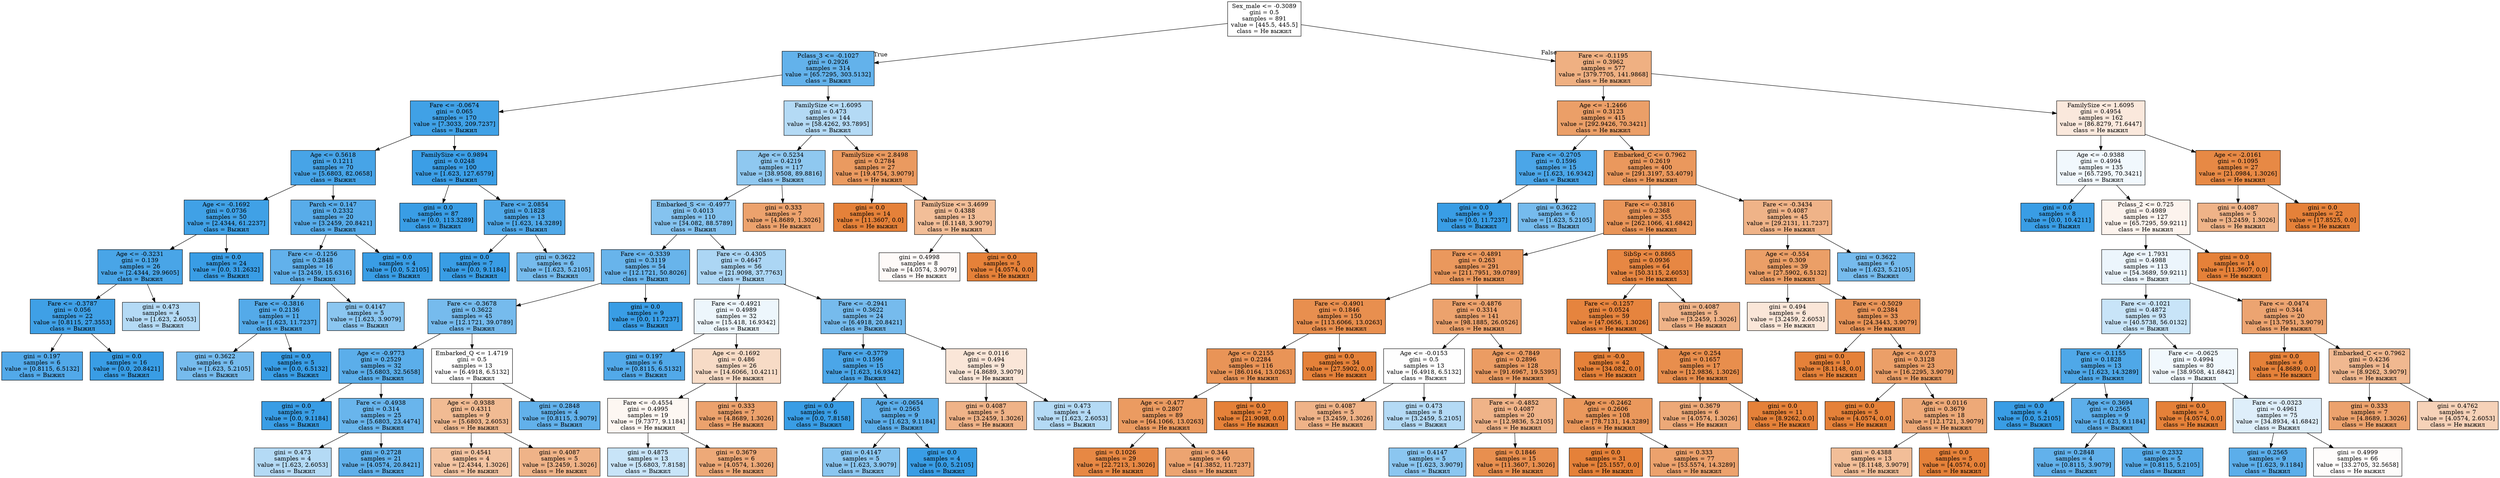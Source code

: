 digraph Tree {
node [shape=box, style="filled", color="black"] ;
0 [label="Sex_male <= -0.3089\ngini = 0.5\nsamples = 891\nvalue = [445.5, 445.5]\nclass = Не выжил", fillcolor="#e5813900"] ;
1 [label="Pclass_3 <= -0.1027\ngini = 0.2926\nsamples = 314\nvalue = [65.7295, 303.5132]\nclass = Выжил", fillcolor="#399de5c8"] ;
0 -> 1 [labeldistance=2.5, labelangle=45, headlabel="True"] ;
2 [label="Fare <= -0.0674\ngini = 0.065\nsamples = 170\nvalue = [7.3033, 209.7237]\nclass = Выжил", fillcolor="#399de5f6"] ;
1 -> 2 ;
3 [label="Age <= 0.5618\ngini = 0.1211\nsamples = 70\nvalue = [5.6803, 82.0658]\nclass = Выжил", fillcolor="#399de5ed"] ;
2 -> 3 ;
4 [label="Age <= -0.1692\ngini = 0.0736\nsamples = 50\nvalue = [2.4344, 61.2237]\nclass = Выжил", fillcolor="#399de5f5"] ;
3 -> 4 ;
5 [label="Age <= -0.3231\ngini = 0.139\nsamples = 26\nvalue = [2.4344, 29.9605]\nclass = Выжил", fillcolor="#399de5ea"] ;
4 -> 5 ;
6 [label="Fare <= -0.3787\ngini = 0.056\nsamples = 22\nvalue = [0.8115, 27.3553]\nclass = Выжил", fillcolor="#399de5f7"] ;
5 -> 6 ;
7 [label="gini = 0.197\nsamples = 6\nvalue = [0.8115, 6.5132]\nclass = Выжил", fillcolor="#399de5df"] ;
6 -> 7 ;
8 [label="gini = 0.0\nsamples = 16\nvalue = [0.0, 20.8421]\nclass = Выжил", fillcolor="#399de5ff"] ;
6 -> 8 ;
9 [label="gini = 0.473\nsamples = 4\nvalue = [1.623, 2.6053]\nclass = Выжил", fillcolor="#399de560"] ;
5 -> 9 ;
10 [label="gini = 0.0\nsamples = 24\nvalue = [0.0, 31.2632]\nclass = Выжил", fillcolor="#399de5ff"] ;
4 -> 10 ;
11 [label="Parch <= 0.147\ngini = 0.2332\nsamples = 20\nvalue = [3.2459, 20.8421]\nclass = Выжил", fillcolor="#399de5d7"] ;
3 -> 11 ;
12 [label="Fare <= -0.1256\ngini = 0.2848\nsamples = 16\nvalue = [3.2459, 15.6316]\nclass = Выжил", fillcolor="#399de5ca"] ;
11 -> 12 ;
13 [label="Fare <= -0.3816\ngini = 0.2136\nsamples = 11\nvalue = [1.623, 11.7237]\nclass = Выжил", fillcolor="#399de5dc"] ;
12 -> 13 ;
14 [label="gini = 0.3622\nsamples = 6\nvalue = [1.623, 5.2105]\nclass = Выжил", fillcolor="#399de5b0"] ;
13 -> 14 ;
15 [label="gini = 0.0\nsamples = 5\nvalue = [0.0, 6.5132]\nclass = Выжил", fillcolor="#399de5ff"] ;
13 -> 15 ;
16 [label="gini = 0.4147\nsamples = 5\nvalue = [1.623, 3.9079]\nclass = Выжил", fillcolor="#399de595"] ;
12 -> 16 ;
17 [label="gini = 0.0\nsamples = 4\nvalue = [0.0, 5.2105]\nclass = Выжил", fillcolor="#399de5ff"] ;
11 -> 17 ;
18 [label="FamilySize <= 0.9894\ngini = 0.0248\nsamples = 100\nvalue = [1.623, 127.6579]\nclass = Выжил", fillcolor="#399de5fc"] ;
2 -> 18 ;
19 [label="gini = 0.0\nsamples = 87\nvalue = [0.0, 113.3289]\nclass = Выжил", fillcolor="#399de5ff"] ;
18 -> 19 ;
20 [label="Fare <= 2.0854\ngini = 0.1828\nsamples = 13\nvalue = [1.623, 14.3289]\nclass = Выжил", fillcolor="#399de5e2"] ;
18 -> 20 ;
21 [label="gini = 0.0\nsamples = 7\nvalue = [0.0, 9.1184]\nclass = Выжил", fillcolor="#399de5ff"] ;
20 -> 21 ;
22 [label="gini = 0.3622\nsamples = 6\nvalue = [1.623, 5.2105]\nclass = Выжил", fillcolor="#399de5b0"] ;
20 -> 22 ;
23 [label="FamilySize <= 1.6095\ngini = 0.473\nsamples = 144\nvalue = [58.4262, 93.7895]\nclass = Выжил", fillcolor="#399de560"] ;
1 -> 23 ;
24 [label="Age <= 0.5234\ngini = 0.4219\nsamples = 117\nvalue = [38.9508, 89.8816]\nclass = Выжил", fillcolor="#399de590"] ;
23 -> 24 ;
25 [label="Embarked_S <= -0.4977\ngini = 0.4013\nsamples = 110\nvalue = [34.082, 88.5789]\nclass = Выжил", fillcolor="#399de59d"] ;
24 -> 25 ;
26 [label="Fare <= -0.3339\ngini = 0.3119\nsamples = 54\nvalue = [12.1721, 50.8026]\nclass = Выжил", fillcolor="#399de5c2"] ;
25 -> 26 ;
27 [label="Fare <= -0.3678\ngini = 0.3622\nsamples = 45\nvalue = [12.1721, 39.0789]\nclass = Выжил", fillcolor="#399de5b0"] ;
26 -> 27 ;
28 [label="Age <= -0.9773\ngini = 0.2529\nsamples = 32\nvalue = [5.6803, 32.5658]\nclass = Выжил", fillcolor="#399de5d3"] ;
27 -> 28 ;
29 [label="gini = 0.0\nsamples = 7\nvalue = [0.0, 9.1184]\nclass = Выжил", fillcolor="#399de5ff"] ;
28 -> 29 ;
30 [label="Fare <= -0.4938\ngini = 0.314\nsamples = 25\nvalue = [5.6803, 23.4474]\nclass = Выжил", fillcolor="#399de5c1"] ;
28 -> 30 ;
31 [label="gini = 0.473\nsamples = 4\nvalue = [1.623, 2.6053]\nclass = Выжил", fillcolor="#399de560"] ;
30 -> 31 ;
32 [label="gini = 0.2728\nsamples = 21\nvalue = [4.0574, 20.8421]\nclass = Выжил", fillcolor="#399de5cd"] ;
30 -> 32 ;
33 [label="Embarked_Q <= 1.4719\ngini = 0.5\nsamples = 13\nvalue = [6.4918, 6.5132]\nclass = Выжил", fillcolor="#399de501"] ;
27 -> 33 ;
34 [label="Age <= -0.9388\ngini = 0.4311\nsamples = 9\nvalue = [5.6803, 2.6053]\nclass = Не выжил", fillcolor="#e581398a"] ;
33 -> 34 ;
35 [label="gini = 0.4541\nsamples = 4\nvalue = [2.4344, 1.3026]\nclass = Не выжил", fillcolor="#e5813977"] ;
34 -> 35 ;
36 [label="gini = 0.4087\nsamples = 5\nvalue = [3.2459, 1.3026]\nclass = Не выжил", fillcolor="#e5813999"] ;
34 -> 36 ;
37 [label="gini = 0.2848\nsamples = 4\nvalue = [0.8115, 3.9079]\nclass = Выжил", fillcolor="#399de5ca"] ;
33 -> 37 ;
38 [label="gini = 0.0\nsamples = 9\nvalue = [0.0, 11.7237]\nclass = Выжил", fillcolor="#399de5ff"] ;
26 -> 38 ;
39 [label="Fare <= -0.4305\ngini = 0.4647\nsamples = 56\nvalue = [21.9098, 37.7763]\nclass = Выжил", fillcolor="#399de56b"] ;
25 -> 39 ;
40 [label="Fare <= -0.4921\ngini = 0.4989\nsamples = 32\nvalue = [15.418, 16.9342]\nclass = Выжил", fillcolor="#399de517"] ;
39 -> 40 ;
41 [label="gini = 0.197\nsamples = 6\nvalue = [0.8115, 6.5132]\nclass = Выжил", fillcolor="#399de5df"] ;
40 -> 41 ;
42 [label="Age <= -0.1692\ngini = 0.486\nsamples = 26\nvalue = [14.6066, 10.4211]\nclass = Не выжил", fillcolor="#e5813949"] ;
40 -> 42 ;
43 [label="Fare <= -0.4554\ngini = 0.4995\nsamples = 19\nvalue = [9.7377, 9.1184]\nclass = Не выжил", fillcolor="#e5813910"] ;
42 -> 43 ;
44 [label="gini = 0.4875\nsamples = 13\nvalue = [5.6803, 7.8158]\nclass = Выжил", fillcolor="#399de546"] ;
43 -> 44 ;
45 [label="gini = 0.3679\nsamples = 6\nvalue = [4.0574, 1.3026]\nclass = Не выжил", fillcolor="#e58139ad"] ;
43 -> 45 ;
46 [label="gini = 0.333\nsamples = 7\nvalue = [4.8689, 1.3026]\nclass = Не выжил", fillcolor="#e58139bb"] ;
42 -> 46 ;
47 [label="Fare <= -0.2941\ngini = 0.3622\nsamples = 24\nvalue = [6.4918, 20.8421]\nclass = Выжил", fillcolor="#399de5b0"] ;
39 -> 47 ;
48 [label="Fare <= -0.3779\ngini = 0.1596\nsamples = 15\nvalue = [1.623, 16.9342]\nclass = Выжил", fillcolor="#399de5e7"] ;
47 -> 48 ;
49 [label="gini = 0.0\nsamples = 6\nvalue = [0.0, 7.8158]\nclass = Выжил", fillcolor="#399de5ff"] ;
48 -> 49 ;
50 [label="Age <= -0.0654\ngini = 0.2565\nsamples = 9\nvalue = [1.623, 9.1184]\nclass = Выжил", fillcolor="#399de5d2"] ;
48 -> 50 ;
51 [label="gini = 0.4147\nsamples = 5\nvalue = [1.623, 3.9079]\nclass = Выжил", fillcolor="#399de595"] ;
50 -> 51 ;
52 [label="gini = 0.0\nsamples = 4\nvalue = [0.0, 5.2105]\nclass = Выжил", fillcolor="#399de5ff"] ;
50 -> 52 ;
53 [label="Age <= 0.0116\ngini = 0.494\nsamples = 9\nvalue = [4.8689, 3.9079]\nclass = Не выжил", fillcolor="#e5813932"] ;
47 -> 53 ;
54 [label="gini = 0.4087\nsamples = 5\nvalue = [3.2459, 1.3026]\nclass = Не выжил", fillcolor="#e5813999"] ;
53 -> 54 ;
55 [label="gini = 0.473\nsamples = 4\nvalue = [1.623, 2.6053]\nclass = Выжил", fillcolor="#399de560"] ;
53 -> 55 ;
56 [label="gini = 0.333\nsamples = 7\nvalue = [4.8689, 1.3026]\nclass = Не выжил", fillcolor="#e58139bb"] ;
24 -> 56 ;
57 [label="FamilySize <= 2.8498\ngini = 0.2784\nsamples = 27\nvalue = [19.4754, 3.9079]\nclass = Не выжил", fillcolor="#e58139cc"] ;
23 -> 57 ;
58 [label="gini = 0.0\nsamples = 14\nvalue = [11.3607, 0.0]\nclass = Не выжил", fillcolor="#e58139ff"] ;
57 -> 58 ;
59 [label="FamilySize <= 3.4699\ngini = 0.4388\nsamples = 13\nvalue = [8.1148, 3.9079]\nclass = Не выжил", fillcolor="#e5813984"] ;
57 -> 59 ;
60 [label="gini = 0.4998\nsamples = 8\nvalue = [4.0574, 3.9079]\nclass = Не выжил", fillcolor="#e5813909"] ;
59 -> 60 ;
61 [label="gini = 0.0\nsamples = 5\nvalue = [4.0574, 0.0]\nclass = Не выжил", fillcolor="#e58139ff"] ;
59 -> 61 ;
62 [label="Fare <= -0.1195\ngini = 0.3962\nsamples = 577\nvalue = [379.7705, 141.9868]\nclass = Не выжил", fillcolor="#e58139a0"] ;
0 -> 62 [labeldistance=2.5, labelangle=-45, headlabel="False"] ;
63 [label="Age <= -1.2466\ngini = 0.3123\nsamples = 415\nvalue = [292.9426, 70.3421]\nclass = Не выжил", fillcolor="#e58139c2"] ;
62 -> 63 ;
64 [label="Fare <= -0.2705\ngini = 0.1596\nsamples = 15\nvalue = [1.623, 16.9342]\nclass = Выжил", fillcolor="#399de5e7"] ;
63 -> 64 ;
65 [label="gini = 0.0\nsamples = 9\nvalue = [0.0, 11.7237]\nclass = Выжил", fillcolor="#399de5ff"] ;
64 -> 65 ;
66 [label="gini = 0.3622\nsamples = 6\nvalue = [1.623, 5.2105]\nclass = Выжил", fillcolor="#399de5b0"] ;
64 -> 66 ;
67 [label="Embarked_C <= 0.7962\ngini = 0.2619\nsamples = 400\nvalue = [291.3197, 53.4079]\nclass = Не выжил", fillcolor="#e58139d0"] ;
63 -> 67 ;
68 [label="Fare <= -0.3816\ngini = 0.2368\nsamples = 355\nvalue = [262.1066, 41.6842]\nclass = Не выжил", fillcolor="#e58139d6"] ;
67 -> 68 ;
69 [label="Fare <= -0.4891\ngini = 0.263\nsamples = 291\nvalue = [211.7951, 39.0789]\nclass = Не выжил", fillcolor="#e58139d0"] ;
68 -> 69 ;
70 [label="Fare <= -0.4901\ngini = 0.1846\nsamples = 150\nvalue = [113.6066, 13.0263]\nclass = Не выжил", fillcolor="#e58139e2"] ;
69 -> 70 ;
71 [label="Age <= 0.2155\ngini = 0.2284\nsamples = 116\nvalue = [86.0164, 13.0263]\nclass = Не выжил", fillcolor="#e58139d8"] ;
70 -> 71 ;
72 [label="Age <= -0.477\ngini = 0.2807\nsamples = 89\nvalue = [64.1066, 13.0263]\nclass = Не выжил", fillcolor="#e58139cb"] ;
71 -> 72 ;
73 [label="gini = 0.1026\nsamples = 29\nvalue = [22.7213, 1.3026]\nclass = Не выжил", fillcolor="#e58139f0"] ;
72 -> 73 ;
74 [label="gini = 0.344\nsamples = 60\nvalue = [41.3852, 11.7237]\nclass = Не выжил", fillcolor="#e58139b7"] ;
72 -> 74 ;
75 [label="gini = 0.0\nsamples = 27\nvalue = [21.9098, 0.0]\nclass = Не выжил", fillcolor="#e58139ff"] ;
71 -> 75 ;
76 [label="gini = 0.0\nsamples = 34\nvalue = [27.5902, 0.0]\nclass = Не выжил", fillcolor="#e58139ff"] ;
70 -> 76 ;
77 [label="Fare <= -0.4876\ngini = 0.3314\nsamples = 141\nvalue = [98.1885, 26.0526]\nclass = Не выжил", fillcolor="#e58139bb"] ;
69 -> 77 ;
78 [label="Age <= -0.0153\ngini = 0.5\nsamples = 13\nvalue = [6.4918, 6.5132]\nclass = Выжил", fillcolor="#399de501"] ;
77 -> 78 ;
79 [label="gini = 0.4087\nsamples = 5\nvalue = [3.2459, 1.3026]\nclass = Не выжил", fillcolor="#e5813999"] ;
78 -> 79 ;
80 [label="gini = 0.473\nsamples = 8\nvalue = [3.2459, 5.2105]\nclass = Выжил", fillcolor="#399de560"] ;
78 -> 80 ;
81 [label="Age <= -0.7849\ngini = 0.2896\nsamples = 128\nvalue = [91.6967, 19.5395]\nclass = Не выжил", fillcolor="#e58139c9"] ;
77 -> 81 ;
82 [label="Fare <= -0.4852\ngini = 0.4087\nsamples = 20\nvalue = [12.9836, 5.2105]\nclass = Не выжил", fillcolor="#e5813999"] ;
81 -> 82 ;
83 [label="gini = 0.4147\nsamples = 5\nvalue = [1.623, 3.9079]\nclass = Выжил", fillcolor="#399de595"] ;
82 -> 83 ;
84 [label="gini = 0.1846\nsamples = 15\nvalue = [11.3607, 1.3026]\nclass = Не выжил", fillcolor="#e58139e2"] ;
82 -> 84 ;
85 [label="Age <= -0.2462\ngini = 0.2606\nsamples = 108\nvalue = [78.7131, 14.3289]\nclass = Не выжил", fillcolor="#e58139d1"] ;
81 -> 85 ;
86 [label="gini = 0.0\nsamples = 31\nvalue = [25.1557, 0.0]\nclass = Не выжил", fillcolor="#e58139ff"] ;
85 -> 86 ;
87 [label="gini = 0.333\nsamples = 77\nvalue = [53.5574, 14.3289]\nclass = Не выжил", fillcolor="#e58139bb"] ;
85 -> 87 ;
88 [label="SibSp <= 0.8865\ngini = 0.0936\nsamples = 64\nvalue = [50.3115, 2.6053]\nclass = Не выжил", fillcolor="#e58139f2"] ;
68 -> 88 ;
89 [label="Fare <= -0.1257\ngini = 0.0524\nsamples = 59\nvalue = [47.0656, 1.3026]\nclass = Не выжил", fillcolor="#e58139f8"] ;
88 -> 89 ;
90 [label="gini = -0.0\nsamples = 42\nvalue = [34.082, 0.0]\nclass = Не выжил", fillcolor="#e58139ff"] ;
89 -> 90 ;
91 [label="Age <= 0.254\ngini = 0.1657\nsamples = 17\nvalue = [12.9836, 1.3026]\nclass = Не выжил", fillcolor="#e58139e5"] ;
89 -> 91 ;
92 [label="gini = 0.3679\nsamples = 6\nvalue = [4.0574, 1.3026]\nclass = Не выжил", fillcolor="#e58139ad"] ;
91 -> 92 ;
93 [label="gini = 0.0\nsamples = 11\nvalue = [8.9262, 0.0]\nclass = Не выжил", fillcolor="#e58139ff"] ;
91 -> 93 ;
94 [label="gini = 0.4087\nsamples = 5\nvalue = [3.2459, 1.3026]\nclass = Не выжил", fillcolor="#e5813999"] ;
88 -> 94 ;
95 [label="Fare <= -0.3434\ngini = 0.4087\nsamples = 45\nvalue = [29.2131, 11.7237]\nclass = Не выжил", fillcolor="#e5813999"] ;
67 -> 95 ;
96 [label="Age <= -0.554\ngini = 0.309\nsamples = 39\nvalue = [27.5902, 6.5132]\nclass = Не выжил", fillcolor="#e58139c3"] ;
95 -> 96 ;
97 [label="gini = 0.494\nsamples = 6\nvalue = [3.2459, 2.6053]\nclass = Не выжил", fillcolor="#e5813932"] ;
96 -> 97 ;
98 [label="Fare <= -0.5029\ngini = 0.2384\nsamples = 33\nvalue = [24.3443, 3.9079]\nclass = Не выжил", fillcolor="#e58139d6"] ;
96 -> 98 ;
99 [label="gini = 0.0\nsamples = 10\nvalue = [8.1148, 0.0]\nclass = Не выжил", fillcolor="#e58139ff"] ;
98 -> 99 ;
100 [label="Age <= -0.073\ngini = 0.3128\nsamples = 23\nvalue = [16.2295, 3.9079]\nclass = Не выжил", fillcolor="#e58139c2"] ;
98 -> 100 ;
101 [label="gini = 0.0\nsamples = 5\nvalue = [4.0574, 0.0]\nclass = Не выжил", fillcolor="#e58139ff"] ;
100 -> 101 ;
102 [label="Age <= 0.0116\ngini = 0.3679\nsamples = 18\nvalue = [12.1721, 3.9079]\nclass = Не выжил", fillcolor="#e58139ad"] ;
100 -> 102 ;
103 [label="gini = 0.4388\nsamples = 13\nvalue = [8.1148, 3.9079]\nclass = Не выжил", fillcolor="#e5813984"] ;
102 -> 103 ;
104 [label="gini = 0.0\nsamples = 5\nvalue = [4.0574, 0.0]\nclass = Не выжил", fillcolor="#e58139ff"] ;
102 -> 104 ;
105 [label="gini = 0.3622\nsamples = 6\nvalue = [1.623, 5.2105]\nclass = Выжил", fillcolor="#399de5b0"] ;
95 -> 105 ;
106 [label="FamilySize <= 1.6095\ngini = 0.4954\nsamples = 162\nvalue = [86.8279, 71.6447]\nclass = Не выжил", fillcolor="#e581392d"] ;
62 -> 106 ;
107 [label="Age <= -0.9388\ngini = 0.4994\nsamples = 135\nvalue = [65.7295, 70.3421]\nclass = Выжил", fillcolor="#399de511"] ;
106 -> 107 ;
108 [label="gini = 0.0\nsamples = 8\nvalue = [0.0, 10.4211]\nclass = Выжил", fillcolor="#399de5ff"] ;
107 -> 108 ;
109 [label="Pclass_2 <= 0.725\ngini = 0.4989\nsamples = 127\nvalue = [65.7295, 59.9211]\nclass = Не выжил", fillcolor="#e5813917"] ;
107 -> 109 ;
110 [label="Age <= 1.7931\ngini = 0.4988\nsamples = 113\nvalue = [54.3689, 59.9211]\nclass = Выжил", fillcolor="#399de518"] ;
109 -> 110 ;
111 [label="Fare <= -0.1021\ngini = 0.4872\nsamples = 93\nvalue = [40.5738, 56.0132]\nclass = Выжил", fillcolor="#399de546"] ;
110 -> 111 ;
112 [label="Fare <= -0.1155\ngini = 0.1828\nsamples = 13\nvalue = [1.623, 14.3289]\nclass = Выжил", fillcolor="#399de5e2"] ;
111 -> 112 ;
113 [label="gini = 0.0\nsamples = 4\nvalue = [0.0, 5.2105]\nclass = Выжил", fillcolor="#399de5ff"] ;
112 -> 113 ;
114 [label="Age <= 0.3694\ngini = 0.2565\nsamples = 9\nvalue = [1.623, 9.1184]\nclass = Выжил", fillcolor="#399de5d2"] ;
112 -> 114 ;
115 [label="gini = 0.2848\nsamples = 4\nvalue = [0.8115, 3.9079]\nclass = Выжил", fillcolor="#399de5ca"] ;
114 -> 115 ;
116 [label="gini = 0.2332\nsamples = 5\nvalue = [0.8115, 5.2105]\nclass = Выжил", fillcolor="#399de5d7"] ;
114 -> 116 ;
117 [label="Fare <= -0.0625\ngini = 0.4994\nsamples = 80\nvalue = [38.9508, 41.6842]\nclass = Выжил", fillcolor="#399de511"] ;
111 -> 117 ;
118 [label="gini = 0.0\nsamples = 5\nvalue = [4.0574, 0.0]\nclass = Не выжил", fillcolor="#e58139ff"] ;
117 -> 118 ;
119 [label="Fare <= -0.0323\ngini = 0.4961\nsamples = 75\nvalue = [34.8934, 41.6842]\nclass = Выжил", fillcolor="#399de52a"] ;
117 -> 119 ;
120 [label="gini = 0.2565\nsamples = 9\nvalue = [1.623, 9.1184]\nclass = Выжил", fillcolor="#399de5d2"] ;
119 -> 120 ;
121 [label="gini = 0.4999\nsamples = 66\nvalue = [33.2705, 32.5658]\nclass = Не выжил", fillcolor="#e5813905"] ;
119 -> 121 ;
122 [label="Fare <= -0.0474\ngini = 0.344\nsamples = 20\nvalue = [13.7951, 3.9079]\nclass = Не выжил", fillcolor="#e58139b7"] ;
110 -> 122 ;
123 [label="gini = 0.0\nsamples = 6\nvalue = [4.8689, 0.0]\nclass = Не выжил", fillcolor="#e58139ff"] ;
122 -> 123 ;
124 [label="Embarked_C <= 0.7962\ngini = 0.4236\nsamples = 14\nvalue = [8.9262, 3.9079]\nclass = Не выжил", fillcolor="#e581398f"] ;
122 -> 124 ;
125 [label="gini = 0.333\nsamples = 7\nvalue = [4.8689, 1.3026]\nclass = Не выжил", fillcolor="#e58139bb"] ;
124 -> 125 ;
126 [label="gini = 0.4762\nsamples = 7\nvalue = [4.0574, 2.6053]\nclass = Не выжил", fillcolor="#e581395b"] ;
124 -> 126 ;
127 [label="gini = 0.0\nsamples = 14\nvalue = [11.3607, 0.0]\nclass = Не выжил", fillcolor="#e58139ff"] ;
109 -> 127 ;
128 [label="Age <= -2.0161\ngini = 0.1095\nsamples = 27\nvalue = [21.0984, 1.3026]\nclass = Не выжил", fillcolor="#e58139ef"] ;
106 -> 128 ;
129 [label="gini = 0.4087\nsamples = 5\nvalue = [3.2459, 1.3026]\nclass = Не выжил", fillcolor="#e5813999"] ;
128 -> 129 ;
130 [label="gini = 0.0\nsamples = 22\nvalue = [17.8525, 0.0]\nclass = Не выжил", fillcolor="#e58139ff"] ;
128 -> 130 ;
}